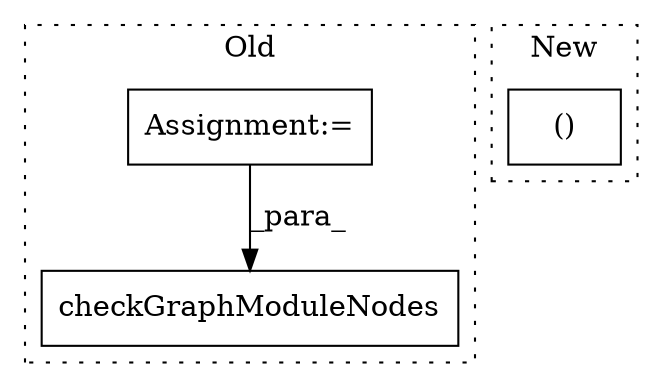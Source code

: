 digraph G {
subgraph cluster0 {
1 [label="checkGraphModuleNodes" a="32" s="39378,39425" l="22,1" shape="box"];
3 [label="Assignment:=" a="7" s="37984" l="5" shape="box"];
label = "Old";
style="dotted";
}
subgraph cluster1 {
2 [label="()" a="106" s="39968" l="40" shape="box"];
label = "New";
style="dotted";
}
3 -> 1 [label="_para_"];
}